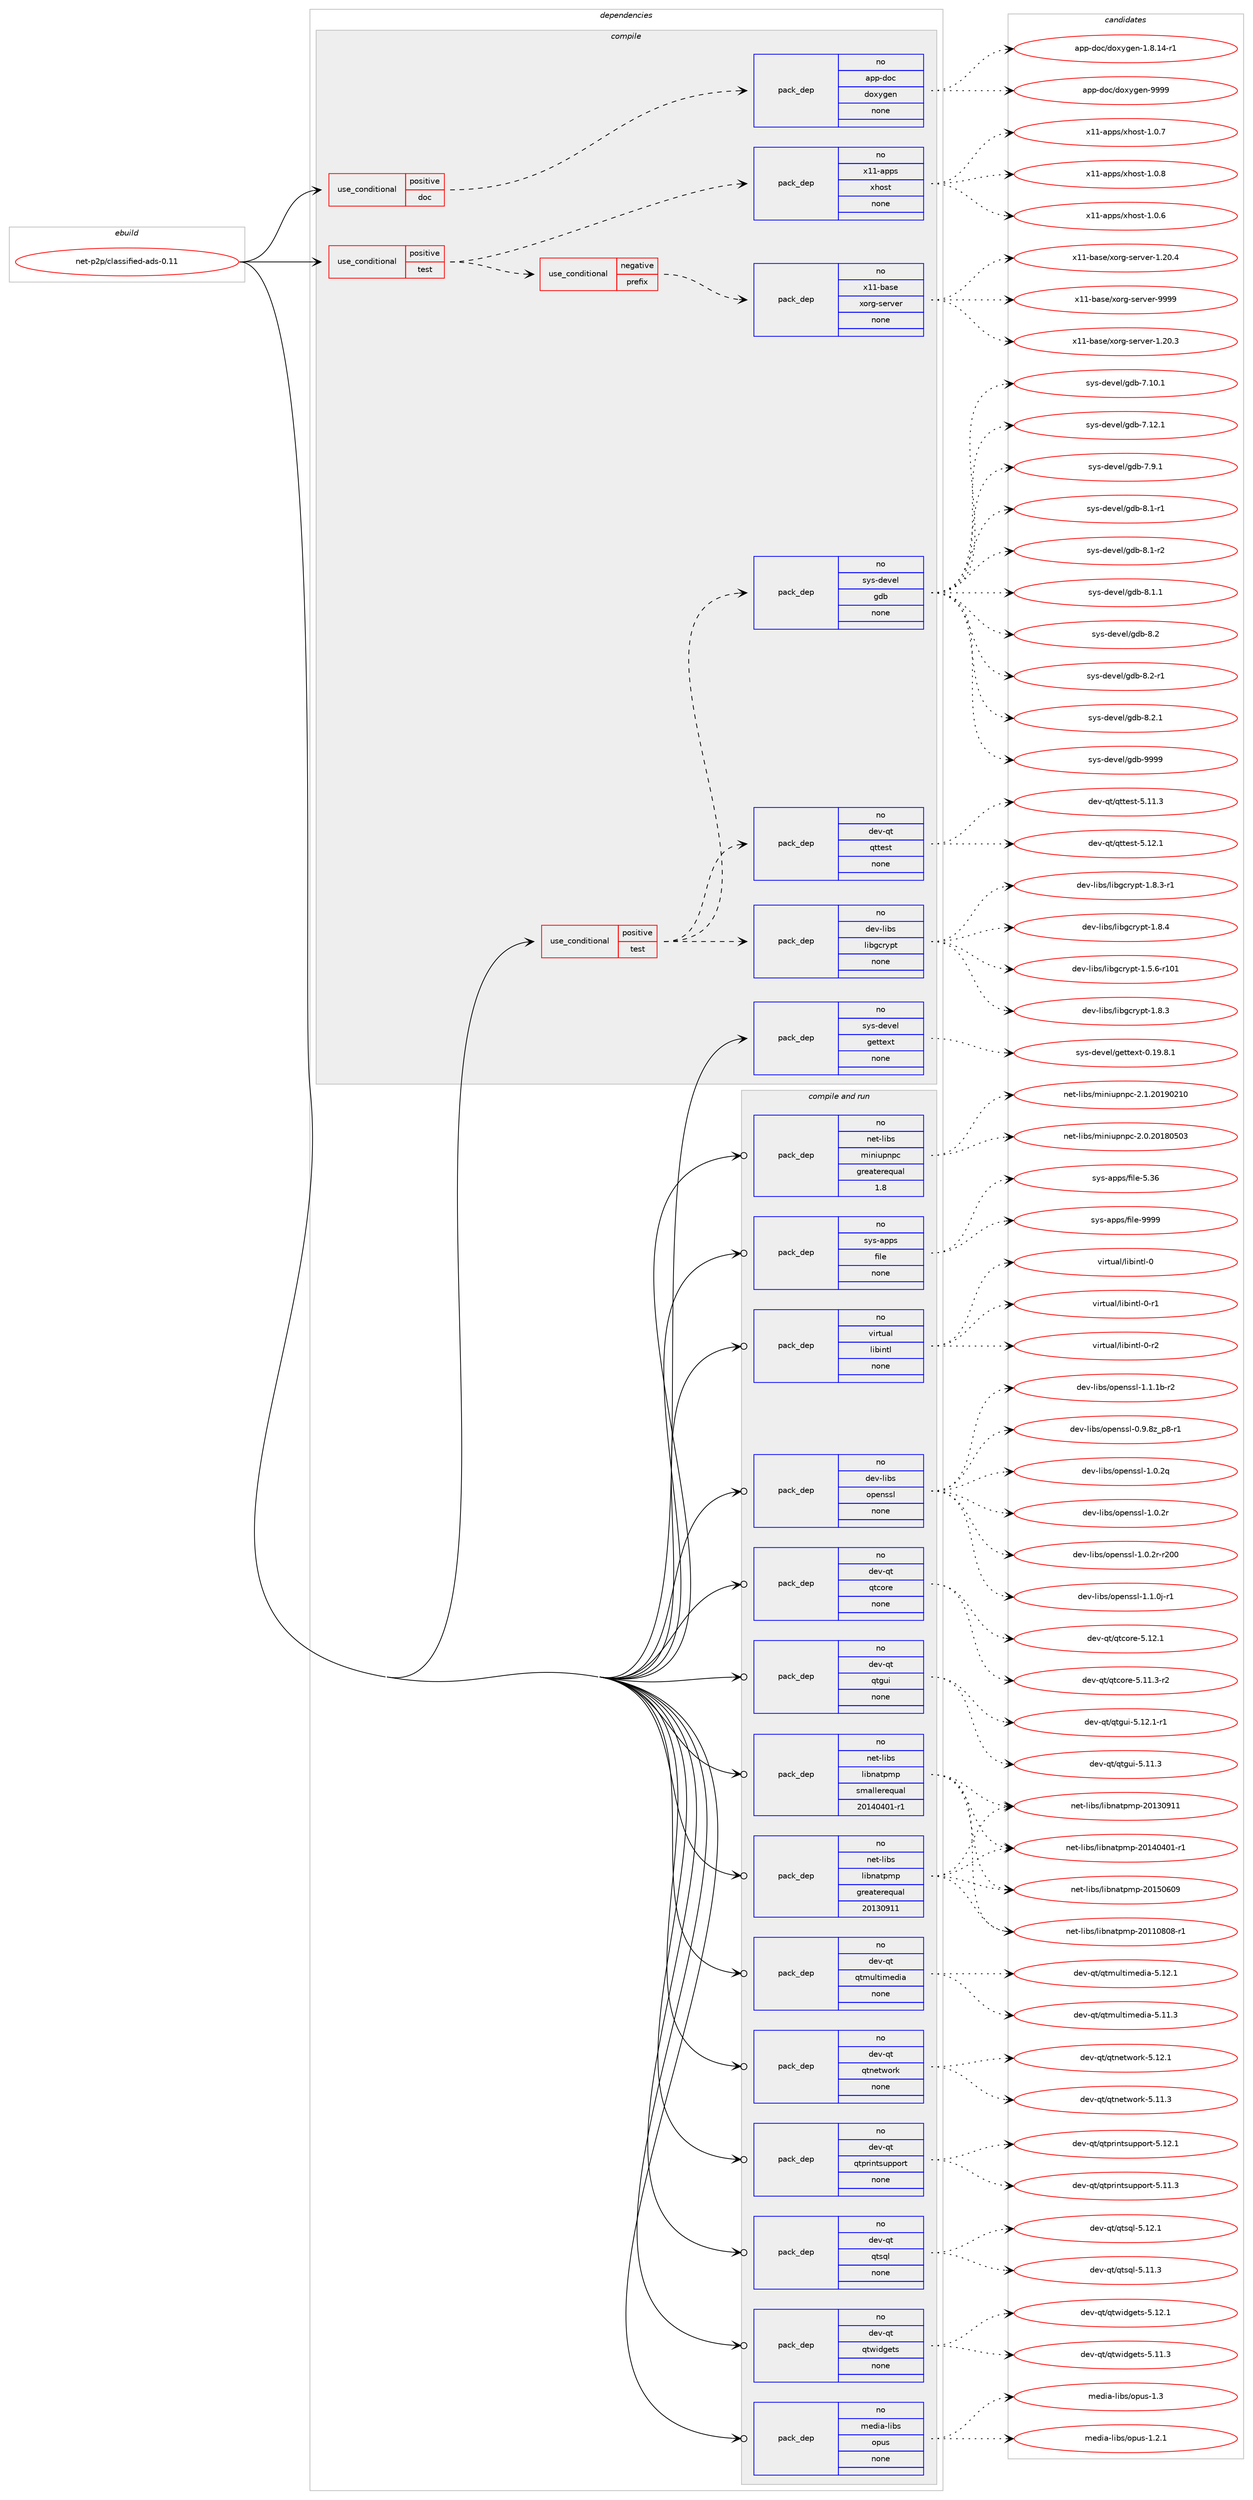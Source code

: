 digraph prolog {

# *************
# Graph options
# *************

newrank=true;
concentrate=true;
compound=true;
graph [rankdir=LR,fontname=Helvetica,fontsize=10,ranksep=1.5];#, ranksep=2.5, nodesep=0.2];
edge  [arrowhead=vee];
node  [fontname=Helvetica,fontsize=10];

# **********
# The ebuild
# **********

subgraph cluster_leftcol {
color=gray;
rank=same;
label=<<i>ebuild</i>>;
id [label="net-p2p/classified-ads-0.11", color=red, width=4, href="../net-p2p/classified-ads-0.11.svg"];
}

# ****************
# The dependencies
# ****************

subgraph cluster_midcol {
color=gray;
label=<<i>dependencies</i>>;
subgraph cluster_compile {
fillcolor="#eeeeee";
style=filled;
label=<<i>compile</i>>;
subgraph cond449938 {
dependency1675186 [label=<<TABLE BORDER="0" CELLBORDER="1" CELLSPACING="0" CELLPADDING="4"><TR><TD ROWSPAN="3" CELLPADDING="10">use_conditional</TD></TR><TR><TD>positive</TD></TR><TR><TD>doc</TD></TR></TABLE>>, shape=none, color=red];
subgraph pack1197878 {
dependency1675187 [label=<<TABLE BORDER="0" CELLBORDER="1" CELLSPACING="0" CELLPADDING="4" WIDTH="220"><TR><TD ROWSPAN="6" CELLPADDING="30">pack_dep</TD></TR><TR><TD WIDTH="110">no</TD></TR><TR><TD>app-doc</TD></TR><TR><TD>doxygen</TD></TR><TR><TD>none</TD></TR><TR><TD></TD></TR></TABLE>>, shape=none, color=blue];
}
dependency1675186:e -> dependency1675187:w [weight=20,style="dashed",arrowhead="vee"];
}
id:e -> dependency1675186:w [weight=20,style="solid",arrowhead="vee"];
subgraph cond449939 {
dependency1675188 [label=<<TABLE BORDER="0" CELLBORDER="1" CELLSPACING="0" CELLPADDING="4"><TR><TD ROWSPAN="3" CELLPADDING="10">use_conditional</TD></TR><TR><TD>positive</TD></TR><TR><TD>test</TD></TR></TABLE>>, shape=none, color=red];
subgraph cond449940 {
dependency1675189 [label=<<TABLE BORDER="0" CELLBORDER="1" CELLSPACING="0" CELLPADDING="4"><TR><TD ROWSPAN="3" CELLPADDING="10">use_conditional</TD></TR><TR><TD>negative</TD></TR><TR><TD>prefix</TD></TR></TABLE>>, shape=none, color=red];
subgraph pack1197879 {
dependency1675190 [label=<<TABLE BORDER="0" CELLBORDER="1" CELLSPACING="0" CELLPADDING="4" WIDTH="220"><TR><TD ROWSPAN="6" CELLPADDING="30">pack_dep</TD></TR><TR><TD WIDTH="110">no</TD></TR><TR><TD>x11-base</TD></TR><TR><TD>xorg-server</TD></TR><TR><TD>none</TD></TR><TR><TD></TD></TR></TABLE>>, shape=none, color=blue];
}
dependency1675189:e -> dependency1675190:w [weight=20,style="dashed",arrowhead="vee"];
}
dependency1675188:e -> dependency1675189:w [weight=20,style="dashed",arrowhead="vee"];
subgraph pack1197880 {
dependency1675191 [label=<<TABLE BORDER="0" CELLBORDER="1" CELLSPACING="0" CELLPADDING="4" WIDTH="220"><TR><TD ROWSPAN="6" CELLPADDING="30">pack_dep</TD></TR><TR><TD WIDTH="110">no</TD></TR><TR><TD>x11-apps</TD></TR><TR><TD>xhost</TD></TR><TR><TD>none</TD></TR><TR><TD></TD></TR></TABLE>>, shape=none, color=blue];
}
dependency1675188:e -> dependency1675191:w [weight=20,style="dashed",arrowhead="vee"];
}
id:e -> dependency1675188:w [weight=20,style="solid",arrowhead="vee"];
subgraph cond449941 {
dependency1675192 [label=<<TABLE BORDER="0" CELLBORDER="1" CELLSPACING="0" CELLPADDING="4"><TR><TD ROWSPAN="3" CELLPADDING="10">use_conditional</TD></TR><TR><TD>positive</TD></TR><TR><TD>test</TD></TR></TABLE>>, shape=none, color=red];
subgraph pack1197881 {
dependency1675193 [label=<<TABLE BORDER="0" CELLBORDER="1" CELLSPACING="0" CELLPADDING="4" WIDTH="220"><TR><TD ROWSPAN="6" CELLPADDING="30">pack_dep</TD></TR><TR><TD WIDTH="110">no</TD></TR><TR><TD>dev-libs</TD></TR><TR><TD>libgcrypt</TD></TR><TR><TD>none</TD></TR><TR><TD></TD></TR></TABLE>>, shape=none, color=blue];
}
dependency1675192:e -> dependency1675193:w [weight=20,style="dashed",arrowhead="vee"];
subgraph pack1197882 {
dependency1675194 [label=<<TABLE BORDER="0" CELLBORDER="1" CELLSPACING="0" CELLPADDING="4" WIDTH="220"><TR><TD ROWSPAN="6" CELLPADDING="30">pack_dep</TD></TR><TR><TD WIDTH="110">no</TD></TR><TR><TD>dev-qt</TD></TR><TR><TD>qttest</TD></TR><TR><TD>none</TD></TR><TR><TD></TD></TR></TABLE>>, shape=none, color=blue];
}
dependency1675192:e -> dependency1675194:w [weight=20,style="dashed",arrowhead="vee"];
subgraph pack1197883 {
dependency1675195 [label=<<TABLE BORDER="0" CELLBORDER="1" CELLSPACING="0" CELLPADDING="4" WIDTH="220"><TR><TD ROWSPAN="6" CELLPADDING="30">pack_dep</TD></TR><TR><TD WIDTH="110">no</TD></TR><TR><TD>sys-devel</TD></TR><TR><TD>gdb</TD></TR><TR><TD>none</TD></TR><TR><TD></TD></TR></TABLE>>, shape=none, color=blue];
}
dependency1675192:e -> dependency1675195:w [weight=20,style="dashed",arrowhead="vee"];
}
id:e -> dependency1675192:w [weight=20,style="solid",arrowhead="vee"];
subgraph pack1197884 {
dependency1675196 [label=<<TABLE BORDER="0" CELLBORDER="1" CELLSPACING="0" CELLPADDING="4" WIDTH="220"><TR><TD ROWSPAN="6" CELLPADDING="30">pack_dep</TD></TR><TR><TD WIDTH="110">no</TD></TR><TR><TD>sys-devel</TD></TR><TR><TD>gettext</TD></TR><TR><TD>none</TD></TR><TR><TD></TD></TR></TABLE>>, shape=none, color=blue];
}
id:e -> dependency1675196:w [weight=20,style="solid",arrowhead="vee"];
}
subgraph cluster_compileandrun {
fillcolor="#eeeeee";
style=filled;
label=<<i>compile and run</i>>;
subgraph pack1197885 {
dependency1675197 [label=<<TABLE BORDER="0" CELLBORDER="1" CELLSPACING="0" CELLPADDING="4" WIDTH="220"><TR><TD ROWSPAN="6" CELLPADDING="30">pack_dep</TD></TR><TR><TD WIDTH="110">no</TD></TR><TR><TD>dev-libs</TD></TR><TR><TD>openssl</TD></TR><TR><TD>none</TD></TR><TR><TD></TD></TR></TABLE>>, shape=none, color=blue];
}
id:e -> dependency1675197:w [weight=20,style="solid",arrowhead="odotvee"];
subgraph pack1197886 {
dependency1675198 [label=<<TABLE BORDER="0" CELLBORDER="1" CELLSPACING="0" CELLPADDING="4" WIDTH="220"><TR><TD ROWSPAN="6" CELLPADDING="30">pack_dep</TD></TR><TR><TD WIDTH="110">no</TD></TR><TR><TD>dev-qt</TD></TR><TR><TD>qtcore</TD></TR><TR><TD>none</TD></TR><TR><TD></TD></TR></TABLE>>, shape=none, color=blue];
}
id:e -> dependency1675198:w [weight=20,style="solid",arrowhead="odotvee"];
subgraph pack1197887 {
dependency1675199 [label=<<TABLE BORDER="0" CELLBORDER="1" CELLSPACING="0" CELLPADDING="4" WIDTH="220"><TR><TD ROWSPAN="6" CELLPADDING="30">pack_dep</TD></TR><TR><TD WIDTH="110">no</TD></TR><TR><TD>dev-qt</TD></TR><TR><TD>qtgui</TD></TR><TR><TD>none</TD></TR><TR><TD></TD></TR></TABLE>>, shape=none, color=blue];
}
id:e -> dependency1675199:w [weight=20,style="solid",arrowhead="odotvee"];
subgraph pack1197888 {
dependency1675200 [label=<<TABLE BORDER="0" CELLBORDER="1" CELLSPACING="0" CELLPADDING="4" WIDTH="220"><TR><TD ROWSPAN="6" CELLPADDING="30">pack_dep</TD></TR><TR><TD WIDTH="110">no</TD></TR><TR><TD>dev-qt</TD></TR><TR><TD>qtmultimedia</TD></TR><TR><TD>none</TD></TR><TR><TD></TD></TR></TABLE>>, shape=none, color=blue];
}
id:e -> dependency1675200:w [weight=20,style="solid",arrowhead="odotvee"];
subgraph pack1197889 {
dependency1675201 [label=<<TABLE BORDER="0" CELLBORDER="1" CELLSPACING="0" CELLPADDING="4" WIDTH="220"><TR><TD ROWSPAN="6" CELLPADDING="30">pack_dep</TD></TR><TR><TD WIDTH="110">no</TD></TR><TR><TD>dev-qt</TD></TR><TR><TD>qtnetwork</TD></TR><TR><TD>none</TD></TR><TR><TD></TD></TR></TABLE>>, shape=none, color=blue];
}
id:e -> dependency1675201:w [weight=20,style="solid",arrowhead="odotvee"];
subgraph pack1197890 {
dependency1675202 [label=<<TABLE BORDER="0" CELLBORDER="1" CELLSPACING="0" CELLPADDING="4" WIDTH="220"><TR><TD ROWSPAN="6" CELLPADDING="30">pack_dep</TD></TR><TR><TD WIDTH="110">no</TD></TR><TR><TD>dev-qt</TD></TR><TR><TD>qtprintsupport</TD></TR><TR><TD>none</TD></TR><TR><TD></TD></TR></TABLE>>, shape=none, color=blue];
}
id:e -> dependency1675202:w [weight=20,style="solid",arrowhead="odotvee"];
subgraph pack1197891 {
dependency1675203 [label=<<TABLE BORDER="0" CELLBORDER="1" CELLSPACING="0" CELLPADDING="4" WIDTH="220"><TR><TD ROWSPAN="6" CELLPADDING="30">pack_dep</TD></TR><TR><TD WIDTH="110">no</TD></TR><TR><TD>dev-qt</TD></TR><TR><TD>qtsql</TD></TR><TR><TD>none</TD></TR><TR><TD></TD></TR></TABLE>>, shape=none, color=blue];
}
id:e -> dependency1675203:w [weight=20,style="solid",arrowhead="odotvee"];
subgraph pack1197892 {
dependency1675204 [label=<<TABLE BORDER="0" CELLBORDER="1" CELLSPACING="0" CELLPADDING="4" WIDTH="220"><TR><TD ROWSPAN="6" CELLPADDING="30">pack_dep</TD></TR><TR><TD WIDTH="110">no</TD></TR><TR><TD>dev-qt</TD></TR><TR><TD>qtwidgets</TD></TR><TR><TD>none</TD></TR><TR><TD></TD></TR></TABLE>>, shape=none, color=blue];
}
id:e -> dependency1675204:w [weight=20,style="solid",arrowhead="odotvee"];
subgraph pack1197893 {
dependency1675205 [label=<<TABLE BORDER="0" CELLBORDER="1" CELLSPACING="0" CELLPADDING="4" WIDTH="220"><TR><TD ROWSPAN="6" CELLPADDING="30">pack_dep</TD></TR><TR><TD WIDTH="110">no</TD></TR><TR><TD>media-libs</TD></TR><TR><TD>opus</TD></TR><TR><TD>none</TD></TR><TR><TD></TD></TR></TABLE>>, shape=none, color=blue];
}
id:e -> dependency1675205:w [weight=20,style="solid",arrowhead="odotvee"];
subgraph pack1197894 {
dependency1675206 [label=<<TABLE BORDER="0" CELLBORDER="1" CELLSPACING="0" CELLPADDING="4" WIDTH="220"><TR><TD ROWSPAN="6" CELLPADDING="30">pack_dep</TD></TR><TR><TD WIDTH="110">no</TD></TR><TR><TD>net-libs</TD></TR><TR><TD>libnatpmp</TD></TR><TR><TD>greaterequal</TD></TR><TR><TD>20130911</TD></TR></TABLE>>, shape=none, color=blue];
}
id:e -> dependency1675206:w [weight=20,style="solid",arrowhead="odotvee"];
subgraph pack1197895 {
dependency1675207 [label=<<TABLE BORDER="0" CELLBORDER="1" CELLSPACING="0" CELLPADDING="4" WIDTH="220"><TR><TD ROWSPAN="6" CELLPADDING="30">pack_dep</TD></TR><TR><TD WIDTH="110">no</TD></TR><TR><TD>net-libs</TD></TR><TR><TD>libnatpmp</TD></TR><TR><TD>smallerequal</TD></TR><TR><TD>20140401-r1</TD></TR></TABLE>>, shape=none, color=blue];
}
id:e -> dependency1675207:w [weight=20,style="solid",arrowhead="odotvee"];
subgraph pack1197896 {
dependency1675208 [label=<<TABLE BORDER="0" CELLBORDER="1" CELLSPACING="0" CELLPADDING="4" WIDTH="220"><TR><TD ROWSPAN="6" CELLPADDING="30">pack_dep</TD></TR><TR><TD WIDTH="110">no</TD></TR><TR><TD>net-libs</TD></TR><TR><TD>miniupnpc</TD></TR><TR><TD>greaterequal</TD></TR><TR><TD>1.8</TD></TR></TABLE>>, shape=none, color=blue];
}
id:e -> dependency1675208:w [weight=20,style="solid",arrowhead="odotvee"];
subgraph pack1197897 {
dependency1675209 [label=<<TABLE BORDER="0" CELLBORDER="1" CELLSPACING="0" CELLPADDING="4" WIDTH="220"><TR><TD ROWSPAN="6" CELLPADDING="30">pack_dep</TD></TR><TR><TD WIDTH="110">no</TD></TR><TR><TD>sys-apps</TD></TR><TR><TD>file</TD></TR><TR><TD>none</TD></TR><TR><TD></TD></TR></TABLE>>, shape=none, color=blue];
}
id:e -> dependency1675209:w [weight=20,style="solid",arrowhead="odotvee"];
subgraph pack1197898 {
dependency1675210 [label=<<TABLE BORDER="0" CELLBORDER="1" CELLSPACING="0" CELLPADDING="4" WIDTH="220"><TR><TD ROWSPAN="6" CELLPADDING="30">pack_dep</TD></TR><TR><TD WIDTH="110">no</TD></TR><TR><TD>virtual</TD></TR><TR><TD>libintl</TD></TR><TR><TD>none</TD></TR><TR><TD></TD></TR></TABLE>>, shape=none, color=blue];
}
id:e -> dependency1675210:w [weight=20,style="solid",arrowhead="odotvee"];
}
subgraph cluster_run {
fillcolor="#eeeeee";
style=filled;
label=<<i>run</i>>;
}
}

# **************
# The candidates
# **************

subgraph cluster_choices {
rank=same;
color=gray;
label=<<i>candidates</i>>;

subgraph choice1197878 {
color=black;
nodesep=1;
choice97112112451001119947100111120121103101110454946564649524511449 [label="app-doc/doxygen-1.8.14-r1", color=red, width=4,href="../app-doc/doxygen-1.8.14-r1.svg"];
choice971121124510011199471001111201211031011104557575757 [label="app-doc/doxygen-9999", color=red, width=4,href="../app-doc/doxygen-9999.svg"];
dependency1675187:e -> choice97112112451001119947100111120121103101110454946564649524511449:w [style=dotted,weight="100"];
dependency1675187:e -> choice971121124510011199471001111201211031011104557575757:w [style=dotted,weight="100"];
}
subgraph choice1197879 {
color=black;
nodesep=1;
choice1204949459897115101471201111141034511510111411810111445494650484651 [label="x11-base/xorg-server-1.20.3", color=red, width=4,href="../x11-base/xorg-server-1.20.3.svg"];
choice1204949459897115101471201111141034511510111411810111445494650484652 [label="x11-base/xorg-server-1.20.4", color=red, width=4,href="../x11-base/xorg-server-1.20.4.svg"];
choice120494945989711510147120111114103451151011141181011144557575757 [label="x11-base/xorg-server-9999", color=red, width=4,href="../x11-base/xorg-server-9999.svg"];
dependency1675190:e -> choice1204949459897115101471201111141034511510111411810111445494650484651:w [style=dotted,weight="100"];
dependency1675190:e -> choice1204949459897115101471201111141034511510111411810111445494650484652:w [style=dotted,weight="100"];
dependency1675190:e -> choice120494945989711510147120111114103451151011141181011144557575757:w [style=dotted,weight="100"];
}
subgraph choice1197880 {
color=black;
nodesep=1;
choice1204949459711211211547120104111115116454946484654 [label="x11-apps/xhost-1.0.6", color=red, width=4,href="../x11-apps/xhost-1.0.6.svg"];
choice1204949459711211211547120104111115116454946484655 [label="x11-apps/xhost-1.0.7", color=red, width=4,href="../x11-apps/xhost-1.0.7.svg"];
choice1204949459711211211547120104111115116454946484656 [label="x11-apps/xhost-1.0.8", color=red, width=4,href="../x11-apps/xhost-1.0.8.svg"];
dependency1675191:e -> choice1204949459711211211547120104111115116454946484654:w [style=dotted,weight="100"];
dependency1675191:e -> choice1204949459711211211547120104111115116454946484655:w [style=dotted,weight="100"];
dependency1675191:e -> choice1204949459711211211547120104111115116454946484656:w [style=dotted,weight="100"];
}
subgraph choice1197881 {
color=black;
nodesep=1;
choice100101118451081059811547108105981039911412111211645494653465445114494849 [label="dev-libs/libgcrypt-1.5.6-r101", color=red, width=4,href="../dev-libs/libgcrypt-1.5.6-r101.svg"];
choice1001011184510810598115471081059810399114121112116454946564651 [label="dev-libs/libgcrypt-1.8.3", color=red, width=4,href="../dev-libs/libgcrypt-1.8.3.svg"];
choice10010111845108105981154710810598103991141211121164549465646514511449 [label="dev-libs/libgcrypt-1.8.3-r1", color=red, width=4,href="../dev-libs/libgcrypt-1.8.3-r1.svg"];
choice1001011184510810598115471081059810399114121112116454946564652 [label="dev-libs/libgcrypt-1.8.4", color=red, width=4,href="../dev-libs/libgcrypt-1.8.4.svg"];
dependency1675193:e -> choice100101118451081059811547108105981039911412111211645494653465445114494849:w [style=dotted,weight="100"];
dependency1675193:e -> choice1001011184510810598115471081059810399114121112116454946564651:w [style=dotted,weight="100"];
dependency1675193:e -> choice10010111845108105981154710810598103991141211121164549465646514511449:w [style=dotted,weight="100"];
dependency1675193:e -> choice1001011184510810598115471081059810399114121112116454946564652:w [style=dotted,weight="100"];
}
subgraph choice1197882 {
color=black;
nodesep=1;
choice100101118451131164711311611610111511645534649494651 [label="dev-qt/qttest-5.11.3", color=red, width=4,href="../dev-qt/qttest-5.11.3.svg"];
choice100101118451131164711311611610111511645534649504649 [label="dev-qt/qttest-5.12.1", color=red, width=4,href="../dev-qt/qttest-5.12.1.svg"];
dependency1675194:e -> choice100101118451131164711311611610111511645534649494651:w [style=dotted,weight="100"];
dependency1675194:e -> choice100101118451131164711311611610111511645534649504649:w [style=dotted,weight="100"];
}
subgraph choice1197883 {
color=black;
nodesep=1;
choice11512111545100101118101108471031009845554649484649 [label="sys-devel/gdb-7.10.1", color=red, width=4,href="../sys-devel/gdb-7.10.1.svg"];
choice11512111545100101118101108471031009845554649504649 [label="sys-devel/gdb-7.12.1", color=red, width=4,href="../sys-devel/gdb-7.12.1.svg"];
choice115121115451001011181011084710310098455546574649 [label="sys-devel/gdb-7.9.1", color=red, width=4,href="../sys-devel/gdb-7.9.1.svg"];
choice115121115451001011181011084710310098455646494511449 [label="sys-devel/gdb-8.1-r1", color=red, width=4,href="../sys-devel/gdb-8.1-r1.svg"];
choice115121115451001011181011084710310098455646494511450 [label="sys-devel/gdb-8.1-r2", color=red, width=4,href="../sys-devel/gdb-8.1-r2.svg"];
choice115121115451001011181011084710310098455646494649 [label="sys-devel/gdb-8.1.1", color=red, width=4,href="../sys-devel/gdb-8.1.1.svg"];
choice11512111545100101118101108471031009845564650 [label="sys-devel/gdb-8.2", color=red, width=4,href="../sys-devel/gdb-8.2.svg"];
choice115121115451001011181011084710310098455646504511449 [label="sys-devel/gdb-8.2-r1", color=red, width=4,href="../sys-devel/gdb-8.2-r1.svg"];
choice115121115451001011181011084710310098455646504649 [label="sys-devel/gdb-8.2.1", color=red, width=4,href="../sys-devel/gdb-8.2.1.svg"];
choice1151211154510010111810110847103100984557575757 [label="sys-devel/gdb-9999", color=red, width=4,href="../sys-devel/gdb-9999.svg"];
dependency1675195:e -> choice11512111545100101118101108471031009845554649484649:w [style=dotted,weight="100"];
dependency1675195:e -> choice11512111545100101118101108471031009845554649504649:w [style=dotted,weight="100"];
dependency1675195:e -> choice115121115451001011181011084710310098455546574649:w [style=dotted,weight="100"];
dependency1675195:e -> choice115121115451001011181011084710310098455646494511449:w [style=dotted,weight="100"];
dependency1675195:e -> choice115121115451001011181011084710310098455646494511450:w [style=dotted,weight="100"];
dependency1675195:e -> choice115121115451001011181011084710310098455646494649:w [style=dotted,weight="100"];
dependency1675195:e -> choice11512111545100101118101108471031009845564650:w [style=dotted,weight="100"];
dependency1675195:e -> choice115121115451001011181011084710310098455646504511449:w [style=dotted,weight="100"];
dependency1675195:e -> choice115121115451001011181011084710310098455646504649:w [style=dotted,weight="100"];
dependency1675195:e -> choice1151211154510010111810110847103100984557575757:w [style=dotted,weight="100"];
}
subgraph choice1197884 {
color=black;
nodesep=1;
choice1151211154510010111810110847103101116116101120116454846495746564649 [label="sys-devel/gettext-0.19.8.1", color=red, width=4,href="../sys-devel/gettext-0.19.8.1.svg"];
dependency1675196:e -> choice1151211154510010111810110847103101116116101120116454846495746564649:w [style=dotted,weight="100"];
}
subgraph choice1197885 {
color=black;
nodesep=1;
choice10010111845108105981154711111210111011511510845484657465612295112564511449 [label="dev-libs/openssl-0.9.8z_p8-r1", color=red, width=4,href="../dev-libs/openssl-0.9.8z_p8-r1.svg"];
choice100101118451081059811547111112101110115115108454946484650113 [label="dev-libs/openssl-1.0.2q", color=red, width=4,href="../dev-libs/openssl-1.0.2q.svg"];
choice100101118451081059811547111112101110115115108454946484650114 [label="dev-libs/openssl-1.0.2r", color=red, width=4,href="../dev-libs/openssl-1.0.2r.svg"];
choice10010111845108105981154711111210111011511510845494648465011445114504848 [label="dev-libs/openssl-1.0.2r-r200", color=red, width=4,href="../dev-libs/openssl-1.0.2r-r200.svg"];
choice1001011184510810598115471111121011101151151084549464946481064511449 [label="dev-libs/openssl-1.1.0j-r1", color=red, width=4,href="../dev-libs/openssl-1.1.0j-r1.svg"];
choice100101118451081059811547111112101110115115108454946494649984511450 [label="dev-libs/openssl-1.1.1b-r2", color=red, width=4,href="../dev-libs/openssl-1.1.1b-r2.svg"];
dependency1675197:e -> choice10010111845108105981154711111210111011511510845484657465612295112564511449:w [style=dotted,weight="100"];
dependency1675197:e -> choice100101118451081059811547111112101110115115108454946484650113:w [style=dotted,weight="100"];
dependency1675197:e -> choice100101118451081059811547111112101110115115108454946484650114:w [style=dotted,weight="100"];
dependency1675197:e -> choice10010111845108105981154711111210111011511510845494648465011445114504848:w [style=dotted,weight="100"];
dependency1675197:e -> choice1001011184510810598115471111121011101151151084549464946481064511449:w [style=dotted,weight="100"];
dependency1675197:e -> choice100101118451081059811547111112101110115115108454946494649984511450:w [style=dotted,weight="100"];
}
subgraph choice1197886 {
color=black;
nodesep=1;
choice100101118451131164711311699111114101455346494946514511450 [label="dev-qt/qtcore-5.11.3-r2", color=red, width=4,href="../dev-qt/qtcore-5.11.3-r2.svg"];
choice10010111845113116471131169911111410145534649504649 [label="dev-qt/qtcore-5.12.1", color=red, width=4,href="../dev-qt/qtcore-5.12.1.svg"];
dependency1675198:e -> choice100101118451131164711311699111114101455346494946514511450:w [style=dotted,weight="100"];
dependency1675198:e -> choice10010111845113116471131169911111410145534649504649:w [style=dotted,weight="100"];
}
subgraph choice1197887 {
color=black;
nodesep=1;
choice100101118451131164711311610311710545534649494651 [label="dev-qt/qtgui-5.11.3", color=red, width=4,href="../dev-qt/qtgui-5.11.3.svg"];
choice1001011184511311647113116103117105455346495046494511449 [label="dev-qt/qtgui-5.12.1-r1", color=red, width=4,href="../dev-qt/qtgui-5.12.1-r1.svg"];
dependency1675199:e -> choice100101118451131164711311610311710545534649494651:w [style=dotted,weight="100"];
dependency1675199:e -> choice1001011184511311647113116103117105455346495046494511449:w [style=dotted,weight="100"];
}
subgraph choice1197888 {
color=black;
nodesep=1;
choice10010111845113116471131161091171081161051091011001059745534649494651 [label="dev-qt/qtmultimedia-5.11.3", color=red, width=4,href="../dev-qt/qtmultimedia-5.11.3.svg"];
choice10010111845113116471131161091171081161051091011001059745534649504649 [label="dev-qt/qtmultimedia-5.12.1", color=red, width=4,href="../dev-qt/qtmultimedia-5.12.1.svg"];
dependency1675200:e -> choice10010111845113116471131161091171081161051091011001059745534649494651:w [style=dotted,weight="100"];
dependency1675200:e -> choice10010111845113116471131161091171081161051091011001059745534649504649:w [style=dotted,weight="100"];
}
subgraph choice1197889 {
color=black;
nodesep=1;
choice100101118451131164711311611010111611911111410745534649494651 [label="dev-qt/qtnetwork-5.11.3", color=red, width=4,href="../dev-qt/qtnetwork-5.11.3.svg"];
choice100101118451131164711311611010111611911111410745534649504649 [label="dev-qt/qtnetwork-5.12.1", color=red, width=4,href="../dev-qt/qtnetwork-5.12.1.svg"];
dependency1675201:e -> choice100101118451131164711311611010111611911111410745534649494651:w [style=dotted,weight="100"];
dependency1675201:e -> choice100101118451131164711311611010111611911111410745534649504649:w [style=dotted,weight="100"];
}
subgraph choice1197890 {
color=black;
nodesep=1;
choice100101118451131164711311611211410511011611511711211211111411645534649494651 [label="dev-qt/qtprintsupport-5.11.3", color=red, width=4,href="../dev-qt/qtprintsupport-5.11.3.svg"];
choice100101118451131164711311611211410511011611511711211211111411645534649504649 [label="dev-qt/qtprintsupport-5.12.1", color=red, width=4,href="../dev-qt/qtprintsupport-5.12.1.svg"];
dependency1675202:e -> choice100101118451131164711311611211410511011611511711211211111411645534649494651:w [style=dotted,weight="100"];
dependency1675202:e -> choice100101118451131164711311611211410511011611511711211211111411645534649504649:w [style=dotted,weight="100"];
}
subgraph choice1197891 {
color=black;
nodesep=1;
choice100101118451131164711311611511310845534649494651 [label="dev-qt/qtsql-5.11.3", color=red, width=4,href="../dev-qt/qtsql-5.11.3.svg"];
choice100101118451131164711311611511310845534649504649 [label="dev-qt/qtsql-5.12.1", color=red, width=4,href="../dev-qt/qtsql-5.12.1.svg"];
dependency1675203:e -> choice100101118451131164711311611511310845534649494651:w [style=dotted,weight="100"];
dependency1675203:e -> choice100101118451131164711311611511310845534649504649:w [style=dotted,weight="100"];
}
subgraph choice1197892 {
color=black;
nodesep=1;
choice100101118451131164711311611910510010310111611545534649494651 [label="dev-qt/qtwidgets-5.11.3", color=red, width=4,href="../dev-qt/qtwidgets-5.11.3.svg"];
choice100101118451131164711311611910510010310111611545534649504649 [label="dev-qt/qtwidgets-5.12.1", color=red, width=4,href="../dev-qt/qtwidgets-5.12.1.svg"];
dependency1675204:e -> choice100101118451131164711311611910510010310111611545534649494651:w [style=dotted,weight="100"];
dependency1675204:e -> choice100101118451131164711311611910510010310111611545534649504649:w [style=dotted,weight="100"];
}
subgraph choice1197893 {
color=black;
nodesep=1;
choice10910110010597451081059811547111112117115454946504649 [label="media-libs/opus-1.2.1", color=red, width=4,href="../media-libs/opus-1.2.1.svg"];
choice1091011001059745108105981154711111211711545494651 [label="media-libs/opus-1.3", color=red, width=4,href="../media-libs/opus-1.3.svg"];
dependency1675205:e -> choice10910110010597451081059811547111112117115454946504649:w [style=dotted,weight="100"];
dependency1675205:e -> choice1091011001059745108105981154711111211711545494651:w [style=dotted,weight="100"];
}
subgraph choice1197894 {
color=black;
nodesep=1;
choice11010111645108105981154710810598110971161121091124550484949485648564511449 [label="net-libs/libnatpmp-20110808-r1", color=red, width=4,href="../net-libs/libnatpmp-20110808-r1.svg"];
choice1101011164510810598115471081059811097116112109112455048495148574949 [label="net-libs/libnatpmp-20130911", color=red, width=4,href="../net-libs/libnatpmp-20130911.svg"];
choice11010111645108105981154710810598110971161121091124550484952485248494511449 [label="net-libs/libnatpmp-20140401-r1", color=red, width=4,href="../net-libs/libnatpmp-20140401-r1.svg"];
choice1101011164510810598115471081059811097116112109112455048495348544857 [label="net-libs/libnatpmp-20150609", color=red, width=4,href="../net-libs/libnatpmp-20150609.svg"];
dependency1675206:e -> choice11010111645108105981154710810598110971161121091124550484949485648564511449:w [style=dotted,weight="100"];
dependency1675206:e -> choice1101011164510810598115471081059811097116112109112455048495148574949:w [style=dotted,weight="100"];
dependency1675206:e -> choice11010111645108105981154710810598110971161121091124550484952485248494511449:w [style=dotted,weight="100"];
dependency1675206:e -> choice1101011164510810598115471081059811097116112109112455048495348544857:w [style=dotted,weight="100"];
}
subgraph choice1197895 {
color=black;
nodesep=1;
choice11010111645108105981154710810598110971161121091124550484949485648564511449 [label="net-libs/libnatpmp-20110808-r1", color=red, width=4,href="../net-libs/libnatpmp-20110808-r1.svg"];
choice1101011164510810598115471081059811097116112109112455048495148574949 [label="net-libs/libnatpmp-20130911", color=red, width=4,href="../net-libs/libnatpmp-20130911.svg"];
choice11010111645108105981154710810598110971161121091124550484952485248494511449 [label="net-libs/libnatpmp-20140401-r1", color=red, width=4,href="../net-libs/libnatpmp-20140401-r1.svg"];
choice1101011164510810598115471081059811097116112109112455048495348544857 [label="net-libs/libnatpmp-20150609", color=red, width=4,href="../net-libs/libnatpmp-20150609.svg"];
dependency1675207:e -> choice11010111645108105981154710810598110971161121091124550484949485648564511449:w [style=dotted,weight="100"];
dependency1675207:e -> choice1101011164510810598115471081059811097116112109112455048495148574949:w [style=dotted,weight="100"];
dependency1675207:e -> choice11010111645108105981154710810598110971161121091124550484952485248494511449:w [style=dotted,weight="100"];
dependency1675207:e -> choice1101011164510810598115471081059811097116112109112455048495348544857:w [style=dotted,weight="100"];
}
subgraph choice1197896 {
color=black;
nodesep=1;
choice1101011164510810598115471091051101051171121101129945504648465048495648534851 [label="net-libs/miniupnpc-2.0.20180503", color=red, width=4,href="../net-libs/miniupnpc-2.0.20180503.svg"];
choice1101011164510810598115471091051101051171121101129945504649465048495748504948 [label="net-libs/miniupnpc-2.1.20190210", color=red, width=4,href="../net-libs/miniupnpc-2.1.20190210.svg"];
dependency1675208:e -> choice1101011164510810598115471091051101051171121101129945504648465048495648534851:w [style=dotted,weight="100"];
dependency1675208:e -> choice1101011164510810598115471091051101051171121101129945504649465048495748504948:w [style=dotted,weight="100"];
}
subgraph choice1197897 {
color=black;
nodesep=1;
choice1151211154597112112115471021051081014553465154 [label="sys-apps/file-5.36", color=red, width=4,href="../sys-apps/file-5.36.svg"];
choice1151211154597112112115471021051081014557575757 [label="sys-apps/file-9999", color=red, width=4,href="../sys-apps/file-9999.svg"];
dependency1675209:e -> choice1151211154597112112115471021051081014553465154:w [style=dotted,weight="100"];
dependency1675209:e -> choice1151211154597112112115471021051081014557575757:w [style=dotted,weight="100"];
}
subgraph choice1197898 {
color=black;
nodesep=1;
choice1181051141161179710847108105981051101161084548 [label="virtual/libintl-0", color=red, width=4,href="../virtual/libintl-0.svg"];
choice11810511411611797108471081059810511011610845484511449 [label="virtual/libintl-0-r1", color=red, width=4,href="../virtual/libintl-0-r1.svg"];
choice11810511411611797108471081059810511011610845484511450 [label="virtual/libintl-0-r2", color=red, width=4,href="../virtual/libintl-0-r2.svg"];
dependency1675210:e -> choice1181051141161179710847108105981051101161084548:w [style=dotted,weight="100"];
dependency1675210:e -> choice11810511411611797108471081059810511011610845484511449:w [style=dotted,weight="100"];
dependency1675210:e -> choice11810511411611797108471081059810511011610845484511450:w [style=dotted,weight="100"];
}
}

}
